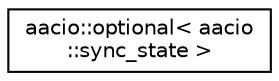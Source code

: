 digraph "Graphical Class Hierarchy"
{
  edge [fontname="Helvetica",fontsize="10",labelfontname="Helvetica",labelfontsize="10"];
  node [fontname="Helvetica",fontsize="10",shape=record];
  rankdir="LR";
  Node0 [label="aacio::optional\< aacio\l::sync_state \>",height=0.2,width=0.4,color="black", fillcolor="white", style="filled",URL="$classaacio_1_1optional.html"];
}
